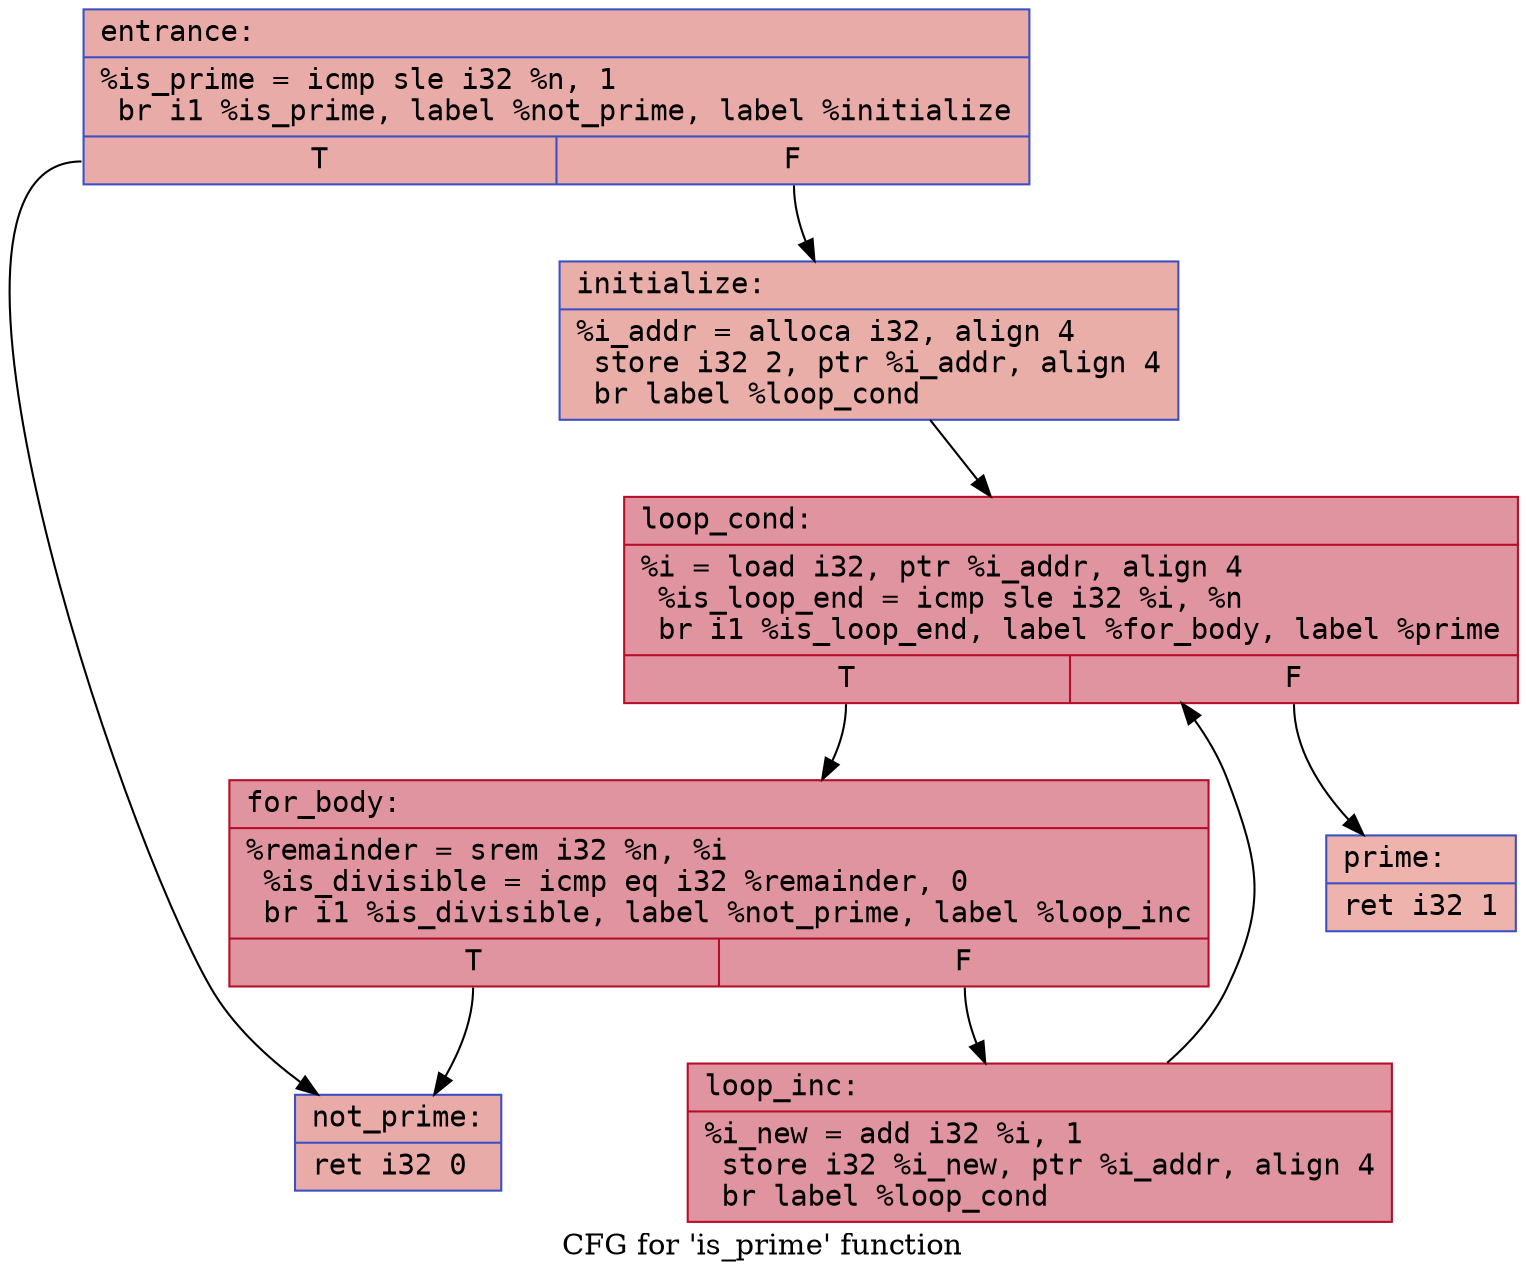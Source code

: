 digraph "CFG for 'is_prime' function" {
	label="CFG for 'is_prime' function";

	Node0x58aed9b14200 [shape=record,color="#3d50c3ff", style=filled, fillcolor="#cc403a70" fontname="Courier",label="{entrance:\l|  %is_prime = icmp sle i32 %n, 1\l  br i1 %is_prime, label %not_prime, label %initialize\l|{<s0>T|<s1>F}}"];
	Node0x58aed9b14200:s0 -> Node0x58aed9b15a40[tooltip="entrance -> not_prime\nProbability 50.00%" ];
	Node0x58aed9b14200:s1 -> Node0x58aed9b15ac0[tooltip="entrance -> initialize\nProbability 50.00%" ];
	Node0x58aed9b15ac0 [shape=record,color="#3d50c3ff", style=filled, fillcolor="#d0473d70" fontname="Courier",label="{initialize:\l|  %i_addr = alloca i32, align 4\l  store i32 2, ptr %i_addr, align 4\l  br label %loop_cond\l}"];
	Node0x58aed9b15ac0 -> Node0x58aed9b163b0[tooltip="initialize -> loop_cond\nProbability 100.00%" ];
	Node0x58aed9b163b0 [shape=record,color="#b70d28ff", style=filled, fillcolor="#b70d2870" fontname="Courier",label="{loop_cond:\l|  %i = load i32, ptr %i_addr, align 4\l  %is_loop_end = icmp sle i32 %i, %n\l  br i1 %is_loop_end, label %for_body, label %prime\l|{<s0>T|<s1>F}}"];
	Node0x58aed9b163b0:s0 -> Node0x58aed9b16570[tooltip="loop_cond -> for_body\nProbability 96.88%" ];
	Node0x58aed9b163b0:s1 -> Node0x58aed9b165f0[tooltip="loop_cond -> prime\nProbability 3.12%" ];
	Node0x58aed9b16570 [shape=record,color="#b70d28ff", style=filled, fillcolor="#b70d2870" fontname="Courier",label="{for_body:\l|  %remainder = srem i32 %n, %i\l  %is_divisible = icmp eq i32 %remainder, 0\l  br i1 %is_divisible, label %not_prime, label %loop_inc\l|{<s0>T|<s1>F}}"];
	Node0x58aed9b16570:s0 -> Node0x58aed9b15a40[tooltip="for_body -> not_prime\nProbability 3.12%" ];
	Node0x58aed9b16570:s1 -> Node0x58aed9b16db0[tooltip="for_body -> loop_inc\nProbability 96.88%" ];
	Node0x58aed9b16db0 [shape=record,color="#b70d28ff", style=filled, fillcolor="#b70d2870" fontname="Courier",label="{loop_inc:\l|  %i_new = add i32 %i, 1\l  store i32 %i_new, ptr %i_addr, align 4\l  br label %loop_cond\l}"];
	Node0x58aed9b16db0 -> Node0x58aed9b163b0[tooltip="loop_inc -> loop_cond\nProbability 100.00%" ];
	Node0x58aed9b15a40 [shape=record,color="#3d50c3ff", style=filled, fillcolor="#cc403a70" fontname="Courier",label="{not_prime:\l|  ret i32 0\l}"];
	Node0x58aed9b165f0 [shape=record,color="#3d50c3ff", style=filled, fillcolor="#d6524470" fontname="Courier",label="{prime:\l|  ret i32 1\l}"];
}
